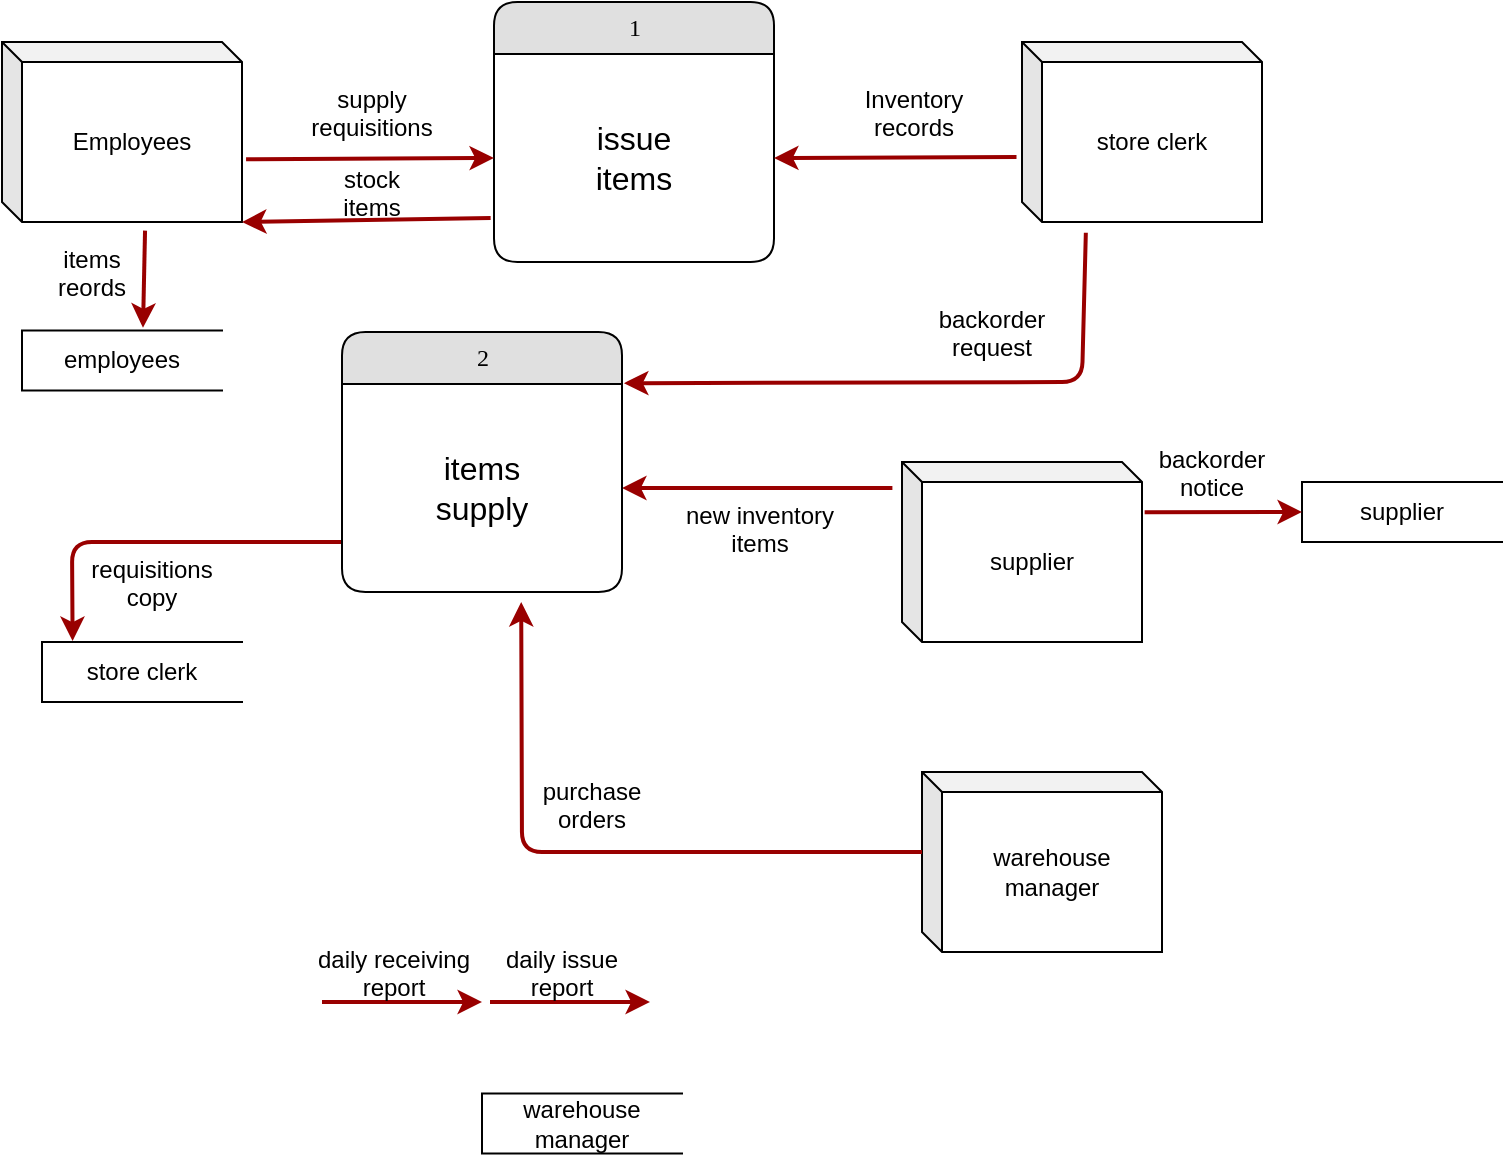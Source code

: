 <mxfile version="22.1.21" type="github">
  <diagram name="Page-1" id="52a04d89-c75d-2922-d76d-85b35f80e030">
    <mxGraphModel dx="1059" dy="605" grid="1" gridSize="10" guides="1" tooltips="1" connect="1" arrows="1" fold="1" page="1" pageScale="1" pageWidth="1100" pageHeight="850" background="none" math="0" shadow="0">
      <root>
        <mxCell id="0" />
        <mxCell id="1" parent="0" />
        <mxCell id="WopC4PYd7FhQynQ7huu4-2" value="1" style="swimlane;html=1;fontStyle=0;childLayout=stackLayout;horizontal=1;startSize=26;fillColor=#e0e0e0;horizontalStack=0;resizeParent=1;resizeLast=0;collapsible=1;marginBottom=0;swimlaneFillColor=#ffffff;align=center;rounded=1;shadow=0;comic=0;labelBackgroundColor=none;strokeWidth=1;fontFamily=Verdana;fontSize=12" vertex="1" parent="1">
          <mxGeometry x="396" y="40" width="140" height="130" as="geometry" />
        </mxCell>
        <mxCell id="WopC4PYd7FhQynQ7huu4-3" value="issue&lt;br style=&quot;font-size: 16px;&quot;&gt;items" style="text;html=1;strokeColor=none;fillColor=none;spacingLeft=4;spacingRight=4;whiteSpace=wrap;overflow=hidden;rotatable=0;points=[[0,0.5],[1,0.5]];portConstraint=eastwest;align=center;verticalAlign=middle;fontSize=16;" vertex="1" parent="WopC4PYd7FhQynQ7huu4-2">
          <mxGeometry y="26" width="140" height="104" as="geometry" />
        </mxCell>
        <mxCell id="WopC4PYd7FhQynQ7huu4-4" value="Employees" style="shape=cube;whiteSpace=wrap;html=1;boundedLbl=1;backgroundOutline=1;darkOpacity=0.05;darkOpacity2=0.1;size=10;" vertex="1" parent="1">
          <mxGeometry x="150" y="60" width="120" height="90" as="geometry" />
        </mxCell>
        <mxCell id="WopC4PYd7FhQynQ7huu4-5" value="store clerk" style="shape=cube;whiteSpace=wrap;html=1;boundedLbl=1;backgroundOutline=1;darkOpacity=0.05;darkOpacity2=0.1;size=10;" vertex="1" parent="1">
          <mxGeometry x="660" y="60" width="120" height="90" as="geometry" />
        </mxCell>
        <mxCell id="WopC4PYd7FhQynQ7huu4-6" value="supplier" style="shape=cube;whiteSpace=wrap;html=1;boundedLbl=1;backgroundOutline=1;darkOpacity=0.05;darkOpacity2=0.1;size=10;" vertex="1" parent="1">
          <mxGeometry x="600" y="270" width="120" height="90" as="geometry" />
        </mxCell>
        <mxCell id="WopC4PYd7FhQynQ7huu4-7" value="warehouse manager" style="shape=cube;whiteSpace=wrap;html=1;boundedLbl=1;backgroundOutline=1;darkOpacity=0.05;darkOpacity2=0.1;size=10;" vertex="1" parent="1">
          <mxGeometry x="610" y="425" width="120" height="90" as="geometry" />
        </mxCell>
        <mxCell id="WopC4PYd7FhQynQ7huu4-32" value="" style="edgeStyle=none;noEdgeStyle=1;strokeColor=#990000;strokeWidth=2;entryX=0;entryY=0.5;entryDx=0;entryDy=0;exitX=1.017;exitY=0.652;exitDx=0;exitDy=0;exitPerimeter=0;" edge="1" parent="1" source="WopC4PYd7FhQynQ7huu4-4" target="WopC4PYd7FhQynQ7huu4-3">
          <mxGeometry width="100" height="100" relative="1" as="geometry">
            <mxPoint x="290" y="118" as="sourcePoint" />
            <mxPoint x="320" y="120" as="targetPoint" />
          </mxGeometry>
        </mxCell>
        <mxCell id="WopC4PYd7FhQynQ7huu4-33" value="supply&#xa;requisitions" style="text;spacingTop=-5;align=center" vertex="1" parent="1">
          <mxGeometry x="320" y="80" width="30" height="20" as="geometry" />
        </mxCell>
        <mxCell id="WopC4PYd7FhQynQ7huu4-34" value="" style="edgeStyle=none;noEdgeStyle=1;strokeColor=#990000;strokeWidth=2;exitX=0;exitY=0.76;exitDx=0;exitDy=0;exitPerimeter=0;entryX=0.153;entryY=-0.017;entryDx=0;entryDy=0;entryPerimeter=0;" edge="1" parent="1" source="WopC4PYd7FhQynQ7huu4-60" target="WopC4PYd7FhQynQ7huu4-53">
          <mxGeometry width="100" height="100" relative="1" as="geometry">
            <mxPoint x="680" y="270" as="sourcePoint" />
            <mxPoint x="757" y="230" as="targetPoint" />
            <Array as="points">
              <mxPoint x="185" y="310" />
            </Array>
          </mxGeometry>
        </mxCell>
        <mxCell id="WopC4PYd7FhQynQ7huu4-35" value="requisitions&#xa;copy" style="text;spacingTop=-5;align=center" vertex="1" parent="1">
          <mxGeometry x="210" y="315" width="30" height="20" as="geometry" />
        </mxCell>
        <mxCell id="WopC4PYd7FhQynQ7huu4-36" value="" style="edgeStyle=none;noEdgeStyle=1;strokeColor=#990000;strokeWidth=2;entryX=1;entryY=0.5;entryDx=0;entryDy=0;exitX=-0.023;exitY=0.639;exitDx=0;exitDy=0;exitPerimeter=0;" edge="1" parent="1" source="WopC4PYd7FhQynQ7huu4-5" target="WopC4PYd7FhQynQ7huu4-3">
          <mxGeometry width="100" height="100" relative="1" as="geometry">
            <mxPoint x="570" y="160" as="sourcePoint" />
            <mxPoint x="650" y="160" as="targetPoint" />
          </mxGeometry>
        </mxCell>
        <mxCell id="WopC4PYd7FhQynQ7huu4-37" value="Inventory &#xa;records" style="text;spacingTop=-5;align=center" vertex="1" parent="1">
          <mxGeometry x="591" y="80" width="30" height="20" as="geometry" />
        </mxCell>
        <mxCell id="WopC4PYd7FhQynQ7huu4-38" value="" style="edgeStyle=none;noEdgeStyle=1;strokeColor=#990000;strokeWidth=2;entryX=1.007;entryY=-0.004;entryDx=0;entryDy=0;entryPerimeter=0;exitX=0.266;exitY=1.06;exitDx=0;exitDy=0;exitPerimeter=0;" edge="1" parent="1" source="WopC4PYd7FhQynQ7huu4-5" target="WopC4PYd7FhQynQ7huu4-60">
          <mxGeometry width="100" height="100" relative="1" as="geometry">
            <mxPoint x="280" y="320" as="sourcePoint" />
            <mxPoint x="360" y="320" as="targetPoint" />
            <Array as="points">
              <mxPoint x="690" y="230" />
            </Array>
          </mxGeometry>
        </mxCell>
        <mxCell id="WopC4PYd7FhQynQ7huu4-42" value="" style="edgeStyle=none;noEdgeStyle=1;strokeColor=#990000;strokeWidth=2;entryX=1;entryY=1;entryDx=0;entryDy=0;entryPerimeter=0;exitX=-0.012;exitY=0.788;exitDx=0;exitDy=0;exitPerimeter=0;" edge="1" parent="1" source="WopC4PYd7FhQynQ7huu4-3" target="WopC4PYd7FhQynQ7huu4-4">
          <mxGeometry width="100" height="100" relative="1" as="geometry">
            <mxPoint x="290" y="189.2" as="sourcePoint" />
            <mxPoint x="370" y="189.2" as="targetPoint" />
          </mxGeometry>
        </mxCell>
        <mxCell id="WopC4PYd7FhQynQ7huu4-43" value="stock&#xa;items" style="text;spacingTop=-5;align=center" vertex="1" parent="1">
          <mxGeometry x="320" y="120.0" width="30" height="20" as="geometry" />
        </mxCell>
        <mxCell id="WopC4PYd7FhQynQ7huu4-44" value="" style="edgeStyle=none;noEdgeStyle=1;strokeColor=#990000;strokeWidth=2;entryX=0.64;entryY=1.048;entryDx=0;entryDy=0;entryPerimeter=0;exitX=0;exitY=0;exitDx=0;exitDy=40;exitPerimeter=0;" edge="1" parent="1" source="WopC4PYd7FhQynQ7huu4-7" target="WopC4PYd7FhQynQ7huu4-60">
          <mxGeometry width="100" height="100" relative="1" as="geometry">
            <mxPoint x="530" y="460.37" as="sourcePoint" />
            <mxPoint x="610" y="460.37" as="targetPoint" />
            <Array as="points">
              <mxPoint x="410" y="465" />
            </Array>
          </mxGeometry>
        </mxCell>
        <mxCell id="WopC4PYd7FhQynQ7huu4-45" value="purchase&#xa;orders" style="text;spacingTop=-5;align=center" vertex="1" parent="1">
          <mxGeometry x="430" y="425.77" width="30" height="20" as="geometry" />
        </mxCell>
        <mxCell id="WopC4PYd7FhQynQ7huu4-46" value="" style="edgeStyle=none;noEdgeStyle=1;strokeColor=#990000;strokeWidth=2;exitX=-0.04;exitY=0.144;exitDx=0;exitDy=0;exitPerimeter=0;entryX=1;entryY=0.5;entryDx=0;entryDy=0;" edge="1" parent="1" source="WopC4PYd7FhQynQ7huu4-6" target="WopC4PYd7FhQynQ7huu4-60">
          <mxGeometry width="100" height="100" relative="1" as="geometry">
            <mxPoint x="895" y="400" as="sourcePoint" />
            <mxPoint x="975" y="400" as="targetPoint" />
          </mxGeometry>
        </mxCell>
        <mxCell id="WopC4PYd7FhQynQ7huu4-47" value="new inventory&#xa;items" style="text;spacingTop=-5;align=center" vertex="1" parent="1">
          <mxGeometry x="514" y="288" width="30" height="20" as="geometry" />
        </mxCell>
        <mxCell id="WopC4PYd7FhQynQ7huu4-48" value="" style="edgeStyle=none;noEdgeStyle=1;strokeColor=#990000;strokeWidth=2" edge="1" parent="1">
          <mxGeometry width="100" height="100" relative="1" as="geometry">
            <mxPoint x="310" y="540" as="sourcePoint" />
            <mxPoint x="390" y="540" as="targetPoint" />
          </mxGeometry>
        </mxCell>
        <mxCell id="WopC4PYd7FhQynQ7huu4-49" value="daily receiving&#xa;report" style="text;spacingTop=-5;align=center" vertex="1" parent="1">
          <mxGeometry x="331" y="510" width="30" height="20" as="geometry" />
        </mxCell>
        <mxCell id="WopC4PYd7FhQynQ7huu4-50" value="" style="edgeStyle=none;noEdgeStyle=1;strokeColor=#990000;strokeWidth=2" edge="1" parent="1">
          <mxGeometry width="100" height="100" relative="1" as="geometry">
            <mxPoint x="394" y="540" as="sourcePoint" />
            <mxPoint x="474" y="540" as="targetPoint" />
          </mxGeometry>
        </mxCell>
        <mxCell id="WopC4PYd7FhQynQ7huu4-51" value="daily issue&#xa;report" style="text;spacingTop=-5;align=center" vertex="1" parent="1">
          <mxGeometry x="415" y="510" width="30" height="20" as="geometry" />
        </mxCell>
        <mxCell id="WopC4PYd7FhQynQ7huu4-52" value="employees" style="html=1;dashed=0;whiteSpace=wrap;shape=partialRectangle;right=0;" vertex="1" parent="1">
          <mxGeometry x="160" y="204.2" width="100" height="30" as="geometry" />
        </mxCell>
        <mxCell id="WopC4PYd7FhQynQ7huu4-53" value="store clerk" style="html=1;dashed=0;whiteSpace=wrap;shape=partialRectangle;right=0;" vertex="1" parent="1">
          <mxGeometry x="170" y="360" width="100" height="30" as="geometry" />
        </mxCell>
        <mxCell id="WopC4PYd7FhQynQ7huu4-54" value="supplier" style="html=1;dashed=0;whiteSpace=wrap;shape=partialRectangle;right=0;" vertex="1" parent="1">
          <mxGeometry x="800" y="280" width="100" height="30" as="geometry" />
        </mxCell>
        <mxCell id="WopC4PYd7FhQynQ7huu4-55" value="warehouse manager" style="html=1;dashed=0;whiteSpace=wrap;shape=partialRectangle;right=0;" vertex="1" parent="1">
          <mxGeometry x="390" y="585.77" width="100" height="30" as="geometry" />
        </mxCell>
        <mxCell id="WopC4PYd7FhQynQ7huu4-59" value="2" style="swimlane;html=1;fontStyle=0;childLayout=stackLayout;horizontal=1;startSize=26;fillColor=#e0e0e0;horizontalStack=0;resizeParent=1;resizeLast=0;collapsible=1;marginBottom=0;swimlaneFillColor=#ffffff;align=center;rounded=1;shadow=0;comic=0;labelBackgroundColor=none;strokeWidth=1;fontFamily=Verdana;fontSize=12" vertex="1" parent="1">
          <mxGeometry x="320" y="205" width="140" height="130" as="geometry" />
        </mxCell>
        <mxCell id="WopC4PYd7FhQynQ7huu4-60" value="items&lt;br&gt;supply" style="text;html=1;strokeColor=none;fillColor=none;spacingLeft=4;spacingRight=4;whiteSpace=wrap;overflow=hidden;rotatable=0;points=[[0,0.5],[1,0.5]];portConstraint=eastwest;align=center;verticalAlign=middle;fontSize=16;" vertex="1" parent="WopC4PYd7FhQynQ7huu4-59">
          <mxGeometry y="26" width="140" height="104" as="geometry" />
        </mxCell>
        <mxCell id="WopC4PYd7FhQynQ7huu4-61" value="" style="edgeStyle=none;noEdgeStyle=1;strokeColor=#990000;strokeWidth=2;entryX=0.605;entryY=-0.044;entryDx=0;entryDy=0;entryPerimeter=0;exitX=0.596;exitY=1.048;exitDx=0;exitDy=0;exitPerimeter=0;" edge="1" parent="1" source="WopC4PYd7FhQynQ7huu4-4" target="WopC4PYd7FhQynQ7huu4-52">
          <mxGeometry width="100" height="100" relative="1" as="geometry">
            <mxPoint x="404" y="158" as="sourcePoint" />
            <mxPoint x="280" y="160" as="targetPoint" />
          </mxGeometry>
        </mxCell>
        <mxCell id="WopC4PYd7FhQynQ7huu4-62" value="items&#xa;reords" style="text;spacingTop=-5;align=center" vertex="1" parent="1">
          <mxGeometry x="180" y="160" width="30" height="20" as="geometry" />
        </mxCell>
        <mxCell id="WopC4PYd7FhQynQ7huu4-63" value="" style="edgeStyle=none;noEdgeStyle=1;strokeColor=#990000;strokeWidth=2;entryX=0;entryY=0.5;entryDx=0;entryDy=0;exitX=1.011;exitY=0.279;exitDx=0;exitDy=0;exitPerimeter=0;" edge="1" parent="1" source="WopC4PYd7FhQynQ7huu4-6" target="WopC4PYd7FhQynQ7huu4-54">
          <mxGeometry width="100" height="100" relative="1" as="geometry">
            <mxPoint x="720" y="294.6" as="sourcePoint" />
            <mxPoint x="800" y="294.6" as="targetPoint" />
          </mxGeometry>
        </mxCell>
        <mxCell id="WopC4PYd7FhQynQ7huu4-64" value="backorder &#xa;notice" style="text;spacingTop=-5;align=center" vertex="1" parent="1">
          <mxGeometry x="740" y="260" width="30" height="20" as="geometry" />
        </mxCell>
        <mxCell id="WopC4PYd7FhQynQ7huu4-65" value="backorder &#xa;request" style="text;spacingTop=-5;align=center" vertex="1" parent="1">
          <mxGeometry x="630" y="190" width="30" height="10" as="geometry" />
        </mxCell>
      </root>
    </mxGraphModel>
  </diagram>
</mxfile>

